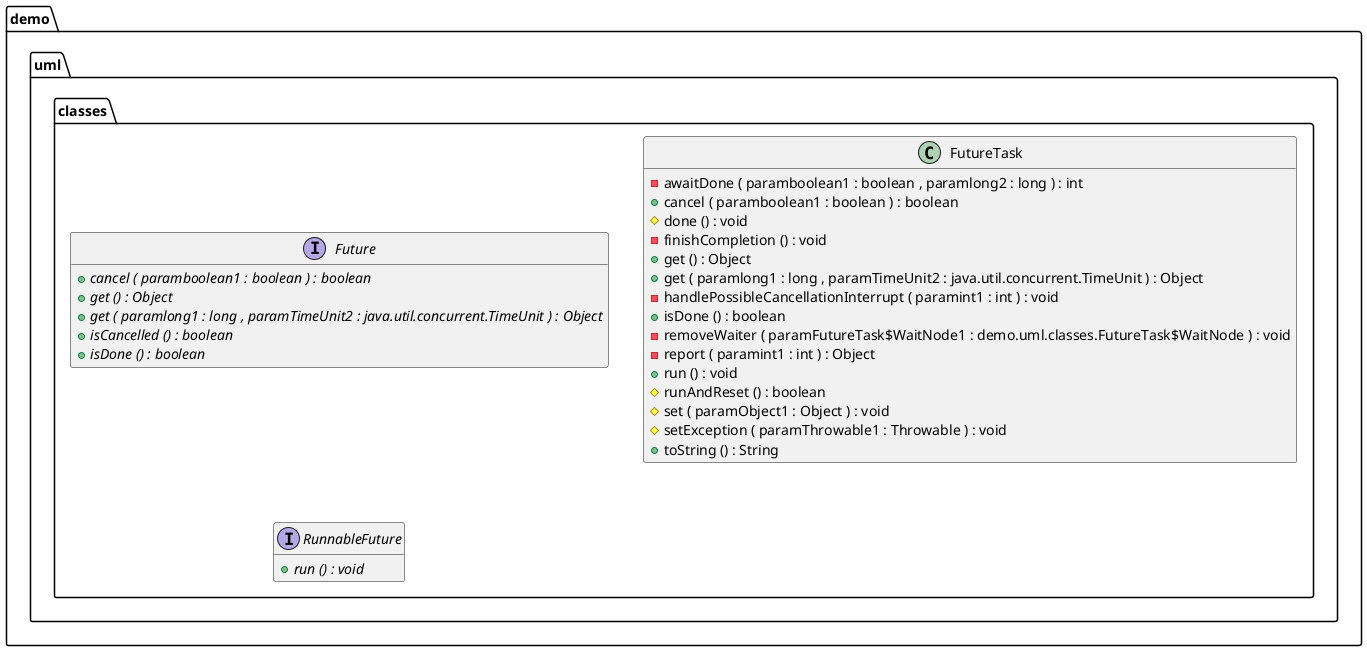@startuml

interface demo.uml.classes.Future {
	{method}  {abstract} +cancel ( paramboolean1 : boolean ) : boolean
	{method}  {abstract} +get () : Object
	{method}  {abstract} +get ( paramlong1 : long , paramTimeUnit2 : java.util.concurrent.TimeUnit ) : Object
	{method}  {abstract} +isCancelled () : boolean
	{method}  {abstract} +isDone () : boolean
}


class demo.uml.classes.FutureTask {
	{field} {static} -CANCELLED : int
	{field} {static} -COMPLETING : int
	{field} {static} -EXCEPTIONAL : int
	{field} {static} -INTERRUPTED : int
	{field} {static} -INTERRUPTING : int
	{field} {static} -NEW : int
	{field} {static} -NORMAL : int
	{field} {static} -RUNNER : invoke.VarHandle
	{field} {static} -STATE : invoke.VarHandle
	{field} {static} -WAITERS : invoke.VarHandle
	{field} -callable : java.util.concurrent.Callable
	{field} -outcome : Object
	{field} -runner : Thread
	{field} -state : int
	{field} -waiters : demo.uml.classes.FutureTask$WaitNode
	{method} -awaitDone ( paramboolean1 : boolean , paramlong2 : long ) : int
	{method} +cancel ( paramboolean1 : boolean ) : boolean
	{method} #done () : void
	{method} -finishCompletion () : void
	{method} +get () : Object
	{method} +get ( paramlong1 : long , paramTimeUnit2 : java.util.concurrent.TimeUnit ) : Object
	{method} -handlePossibleCancellationInterrupt ( paramint1 : int ) : void
	{method} +isDone () : boolean
	{method} -removeWaiter ( paramFutureTask$WaitNode1 : demo.uml.classes.FutureTask$WaitNode ) : void
	{method} -report ( paramint1 : int ) : Object
	{method} +run () : void
	{method} #runAndReset () : boolean
	{method} #set ( paramObject1 : Object ) : void
	{method} #setException ( paramThrowable1 : Throwable ) : void
	{method} +toString () : String
}


interface demo.uml.classes.RunnableFuture {
	{method}  {abstract} +run () : void
}





hide fields

@enduml